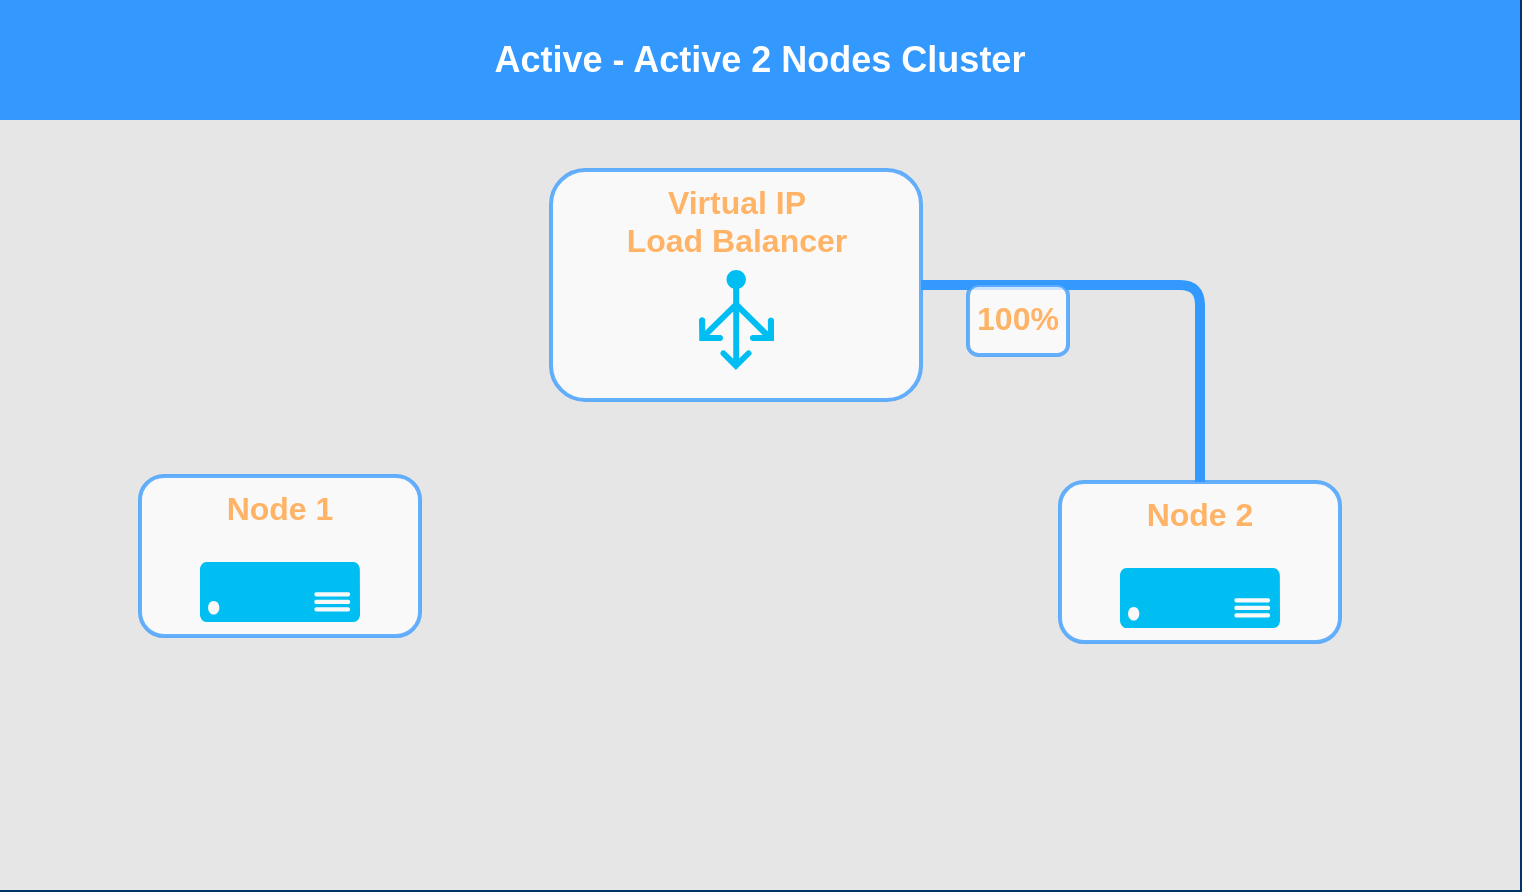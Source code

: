 <mxfile version="12.2.3" type="device" pages="1"><diagram id="6a731a19-8d31-9384-78a2-239565b7b9f0" name="Page-1"><mxGraphModel dx="960" dy="593" grid="1" gridSize="10" guides="1" tooltips="1" connect="1" arrows="1" fold="1" page="1" pageScale="1" pageWidth="1169" pageHeight="827" background="#003469" math="0" shadow="0"><root><mxCell id="0"/><mxCell id="1" parent="0"/><mxCell id="2020" value="" style="rounded=0;whiteSpace=wrap;html=1;dashed=1;strokeColor=none;strokeWidth=2;fillColor=#E6E6E6;fontFamily=Verdana;fontSize=12;fontColor=#00BEF2" parent="1" vertex="1"><mxGeometry x="240" y="140" width="760" height="440" as="geometry"/></mxCell><mxCell id="2026" value="Active - Active 2 Nodes Cluster" style="whiteSpace=wrap;html=1;dashed=1;strokeColor=none;strokeWidth=2;fillColor=#3399FF;fontFamily=Helvetica;fontSize=18;fontColor=#FFFFFF;fontStyle=1;rounded=0;shadow=0;comic=0;" parent="1" vertex="1"><mxGeometry x="240" y="135" width="760" height="60" as="geometry"/></mxCell><mxCell id="2068" value="&lt;font style=&quot;font-size: 16px&quot;&gt;Node 1&lt;/font&gt;" style="rounded=1;whiteSpace=wrap;html=1;strokeColor=#3399FF;strokeWidth=2;fillColor=#FFFFFF;fontFamily=Helvetica;fontSize=14;fontColor=#FFB366;opacity=75;verticalAlign=top;fontStyle=1" parent="1" vertex="1"><mxGeometry x="310" y="373" width="140" height="80" as="geometry"/></mxCell><mxCell id="4wwyyyxMfMRUskgplxju-2088" value="&lt;div style=&quot;font-size: 16px&quot;&gt;&lt;font style=&quot;font-size: 16px&quot;&gt;Virtual IP&lt;/font&gt;&lt;/div&gt;&lt;div style=&quot;font-size: 16px&quot;&gt;&lt;font style=&quot;font-size: 16px&quot;&gt;Load Balancer&lt;br&gt;&lt;/font&gt;&lt;/div&gt;&lt;div style=&quot;font-size: 16px&quot;&gt;&lt;font style=&quot;font-size: 16px&quot;&gt;&lt;br&gt;&lt;/font&gt;&lt;/div&gt;" style="rounded=1;whiteSpace=wrap;html=1;strokeColor=#3399FF;strokeWidth=2;fillColor=#FFFFFF;fontFamily=Helvetica;fontSize=14;fontColor=#FFB366;opacity=75;verticalAlign=top;fontStyle=1" parent="1" vertex="1"><mxGeometry x="515.5" y="220" width="185" height="115" as="geometry"/></mxCell><mxCell id="4wwyyyxMfMRUskgplxju-2091" value="" style="verticalLabelPosition=bottom;html=1;verticalAlign=top;align=center;strokeColor=none;fillColor=#00BEF2;shape=mxgraph.azure.load_balancer_generic;pointerEvents=1;" parent="1" vertex="1"><mxGeometry x="589.5" y="270" width="37.5" height="50" as="geometry"/></mxCell><mxCell id="4wwyyyxMfMRUskgplxju-2098" value="" style="verticalLabelPosition=bottom;html=1;verticalAlign=top;align=center;strokeColor=none;fillColor=#00BEF2;shape=mxgraph.azure.server;" parent="1" vertex="1"><mxGeometry x="340" y="416" width="80" height="30" as="geometry"/></mxCell><mxCell id="4wwyyyxMfMRUskgplxju-2107" value="&lt;font style=&quot;font-size: 16px&quot;&gt;Node 2&lt;br&gt;&lt;/font&gt;" style="rounded=1;whiteSpace=wrap;html=1;strokeColor=#3399FF;strokeWidth=2;fillColor=#FFFFFF;fontFamily=Helvetica;fontSize=14;fontColor=#FFB366;opacity=75;verticalAlign=top;fontStyle=1" parent="1" vertex="1"><mxGeometry x="770" y="376" width="140" height="80" as="geometry"/></mxCell><mxCell id="4wwyyyxMfMRUskgplxju-2108" value="" style="verticalLabelPosition=bottom;html=1;verticalAlign=top;align=center;strokeColor=none;fillColor=#00BEF2;shape=mxgraph.azure.server;" parent="1" vertex="1"><mxGeometry x="800" y="419" width="80" height="30" as="geometry"/></mxCell><mxCell id="4wwyyyxMfMRUskgplxju-2110" value="" style="endArrow=none;startArrow=none;html=1;strokeColor=#3399FF;strokeWidth=5;entryX=1;entryY=0.5;entryDx=0;entryDy=0;exitX=0.5;exitY=0;exitDx=0;exitDy=0;edgeStyle=orthogonalEdgeStyle;startFill=0;endFill=0;" parent="1" source="4wwyyyxMfMRUskgplxju-2107" target="4wwyyyxMfMRUskgplxju-2088" edge="1"><mxGeometry width="50" height="50" relative="1" as="geometry"><mxPoint x="40" y="770" as="sourcePoint"/><mxPoint x="90" y="720" as="targetPoint"/></mxGeometry></mxCell><mxCell id="L0Ps3Q5c_SJ2ktayDC-e-2070" value="&lt;font style=&quot;font-size: 16px&quot;&gt;100%&lt;/font&gt;" style="rounded=1;whiteSpace=wrap;html=1;strokeColor=#3399FF;strokeWidth=2;fillColor=#FFFFFF;fontFamily=Helvetica;fontSize=14;fontColor=#FFB366;opacity=75;verticalAlign=top;fontStyle=1" vertex="1" parent="1"><mxGeometry x="724" y="277.5" width="50" height="35" as="geometry"/></mxCell><mxCell id="L0Ps3Q5c_SJ2ktayDC-e-2071" value="" style="shape=image;html=1;verticalAlign=top;verticalLabelPosition=bottom;labelBackgroundColor=#ffffff;imageAspect=0;aspect=fixed;image=https://cdn0.iconfinder.com/data/icons/elasto-online-store/26/00-ELASTOFONT-STORE-READY_close-128.png;rounded=0;shadow=0;comic=0;strokeColor=#3399FF;fontColor=#FF0000;" vertex="1" parent="1"><mxGeometry x="310" y="353" width="127" height="127" as="geometry"/></mxCell></root></mxGraphModel></diagram></mxfile>
